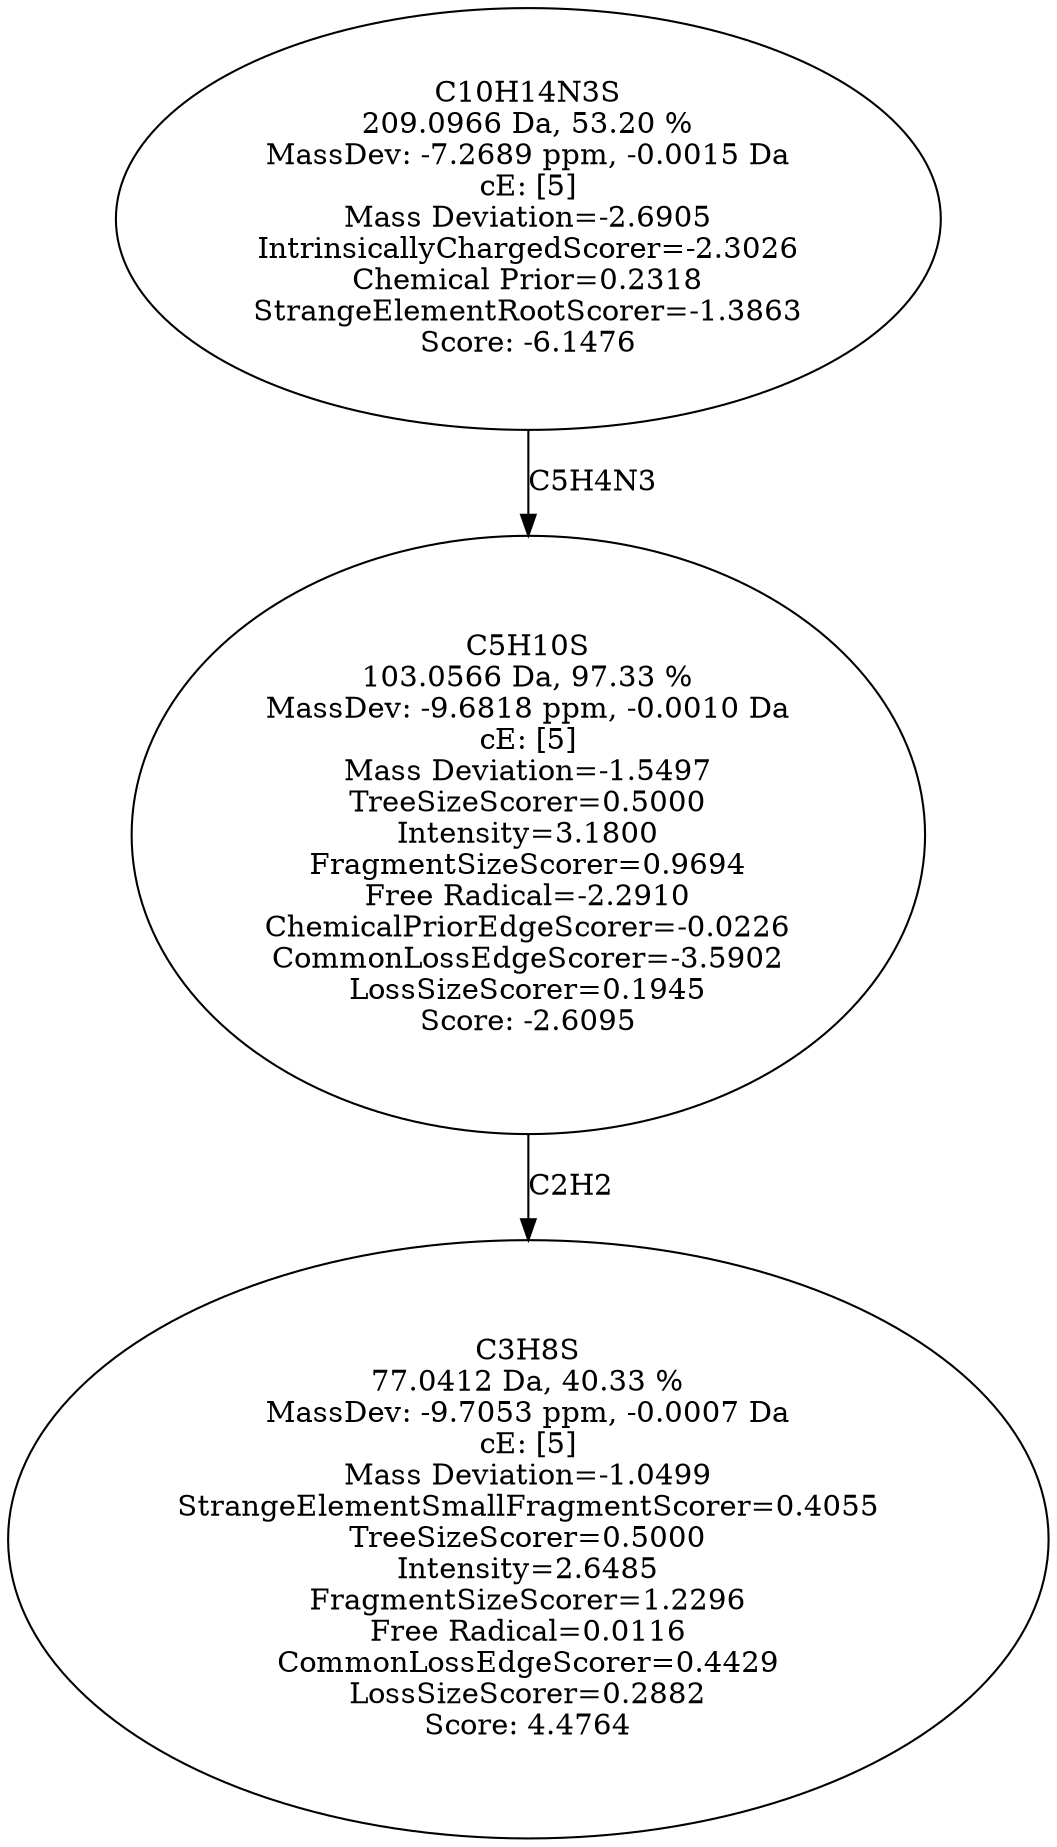 strict digraph {
v1 [label="C3H8S\n77.0412 Da, 40.33 %\nMassDev: -9.7053 ppm, -0.0007 Da\ncE: [5]\nMass Deviation=-1.0499\nStrangeElementSmallFragmentScorer=0.4055\nTreeSizeScorer=0.5000\nIntensity=2.6485\nFragmentSizeScorer=1.2296\nFree Radical=0.0116\nCommonLossEdgeScorer=0.4429\nLossSizeScorer=0.2882\nScore: 4.4764"];
v2 [label="C5H10S\n103.0566 Da, 97.33 %\nMassDev: -9.6818 ppm, -0.0010 Da\ncE: [5]\nMass Deviation=-1.5497\nTreeSizeScorer=0.5000\nIntensity=3.1800\nFragmentSizeScorer=0.9694\nFree Radical=-2.2910\nChemicalPriorEdgeScorer=-0.0226\nCommonLossEdgeScorer=-3.5902\nLossSizeScorer=0.1945\nScore: -2.6095"];
v3 [label="C10H14N3S\n209.0966 Da, 53.20 %\nMassDev: -7.2689 ppm, -0.0015 Da\ncE: [5]\nMass Deviation=-2.6905\nIntrinsicallyChargedScorer=-2.3026\nChemical Prior=0.2318\nStrangeElementRootScorer=-1.3863\nScore: -6.1476"];
v2 -> v1 [label="C2H2"];
v3 -> v2 [label="C5H4N3"];
}